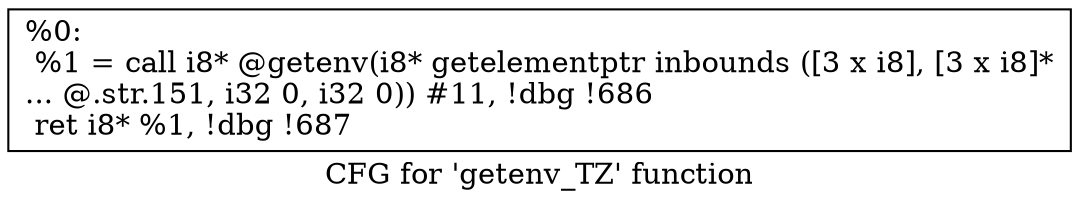 digraph "CFG for 'getenv_TZ' function" {
	label="CFG for 'getenv_TZ' function";

	Node0x22c0ea0 [shape=record,label="{%0:\l  %1 = call i8* @getenv(i8* getelementptr inbounds ([3 x i8], [3 x i8]*\l... @.str.151, i32 0, i32 0)) #11, !dbg !686\l  ret i8* %1, !dbg !687\l}"];
}
